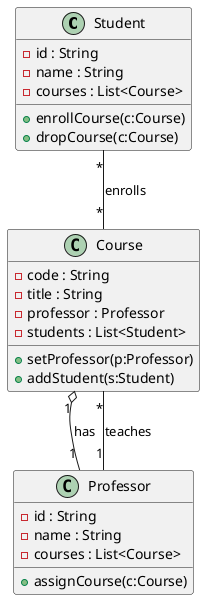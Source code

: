 @startuml
class Student {
  - id : String
  - name : String
  - courses : List<Course>
  + enrollCourse(c:Course)
  + dropCourse(c:Course)
}
class Professor {
  - id : String
  - name : String
  - courses : List<Course>
  + assignCourse(c:Course)
}
class Course {
  - code : String
  - title : String
  - professor : Professor
  - students : List<Student>
  + setProfessor(p:Professor)
  + addStudent(s:Student)
}
Student "*" -- "*" Course : enrolls
Professor "1" -- "*" Course : teaches
Course "1" o-- "1" Professor : has
@enduml